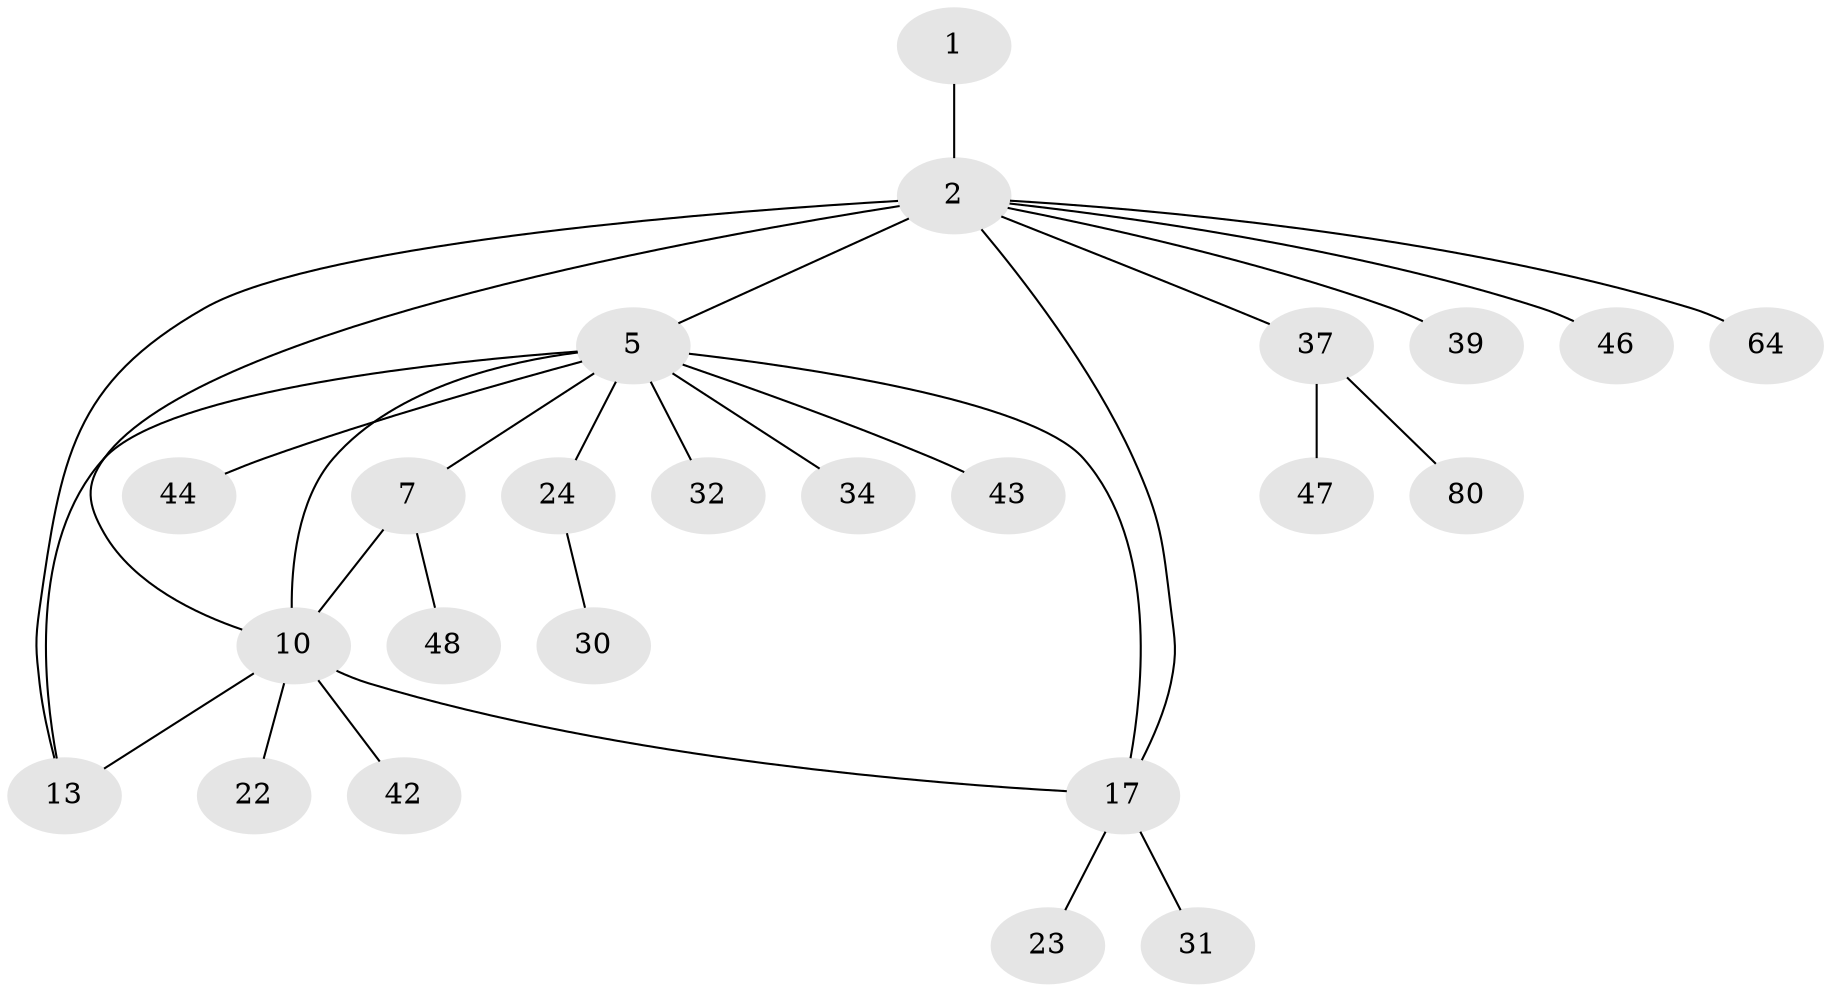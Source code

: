 // original degree distribution, {3: 0.04819277108433735, 6: 0.04819277108433735, 8: 0.04819277108433735, 5: 0.060240963855421686, 7: 0.024096385542168676, 4: 0.03614457831325301, 9: 0.012048192771084338, 11: 0.012048192771084338, 1: 0.5903614457831325, 2: 0.12048192771084337}
// Generated by graph-tools (version 1.1) at 2025/19/03/04/25 18:19:27]
// undirected, 24 vertices, 29 edges
graph export_dot {
graph [start="1"]
  node [color=gray90,style=filled];
  1;
  2 [super="+38+3+27+4"];
  5 [super="+6+77"];
  7 [super="+9+21"];
  10 [super="+15+26+70+79+55+35+11+12"];
  13 [super="+41"];
  17 [super="+18+20+19"];
  22;
  23;
  24;
  30 [super="+49"];
  31 [super="+57+51"];
  32 [super="+62"];
  34;
  37;
  39;
  42 [super="+66+78+69+71"];
  43 [super="+82+73"];
  44;
  46;
  47;
  48 [super="+67"];
  64;
  80;
  1 -- 2 [weight=3];
  2 -- 64;
  2 -- 5 [weight=2];
  2 -- 37;
  2 -- 39;
  2 -- 17;
  2 -- 10 [weight=2];
  2 -- 13;
  2 -- 46;
  5 -- 7 [weight=3];
  5 -- 24;
  5 -- 32;
  5 -- 34;
  5 -- 10;
  5 -- 43;
  5 -- 44;
  5 -- 13;
  5 -- 17 [weight=2];
  7 -- 48;
  7 -- 10 [weight=3];
  10 -- 13;
  10 -- 42;
  10 -- 22;
  10 -- 17 [weight=2];
  17 -- 23;
  17 -- 31;
  24 -- 30;
  37 -- 47;
  37 -- 80;
}

